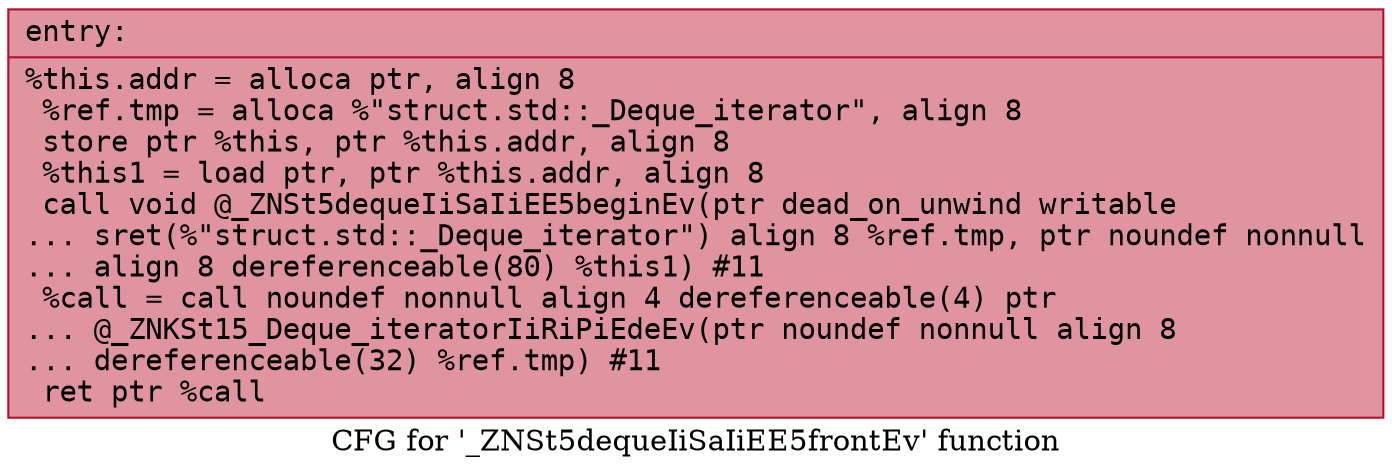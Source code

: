 digraph "CFG for '_ZNSt5dequeIiSaIiEE5frontEv' function" {
	label="CFG for '_ZNSt5dequeIiSaIiEE5frontEv' function";

	Node0x564619477630 [shape=record,color="#b70d28ff", style=filled, fillcolor="#b70d2870" fontname="Courier",label="{entry:\l|  %this.addr = alloca ptr, align 8\l  %ref.tmp = alloca %\"struct.std::_Deque_iterator\", align 8\l  store ptr %this, ptr %this.addr, align 8\l  %this1 = load ptr, ptr %this.addr, align 8\l  call void @_ZNSt5dequeIiSaIiEE5beginEv(ptr dead_on_unwind writable\l... sret(%\"struct.std::_Deque_iterator\") align 8 %ref.tmp, ptr noundef nonnull\l... align 8 dereferenceable(80) %this1) #11\l  %call = call noundef nonnull align 4 dereferenceable(4) ptr\l... @_ZNKSt15_Deque_iteratorIiRiPiEdeEv(ptr noundef nonnull align 8\l... dereferenceable(32) %ref.tmp) #11\l  ret ptr %call\l}"];
}
